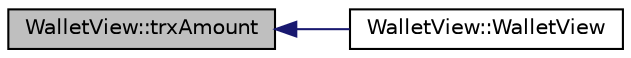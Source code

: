 digraph "WalletView::trxAmount"
{
  edge [fontname="Helvetica",fontsize="10",labelfontname="Helvetica",labelfontsize="10"];
  node [fontname="Helvetica",fontsize="10",shape=record];
  rankdir="LR";
  Node602 [label="WalletView::trxAmount",height=0.2,width=0.4,color="black", fillcolor="grey75", style="filled", fontcolor="black"];
  Node602 -> Node603 [dir="back",color="midnightblue",fontsize="10",style="solid",fontname="Helvetica"];
  Node603 [label="WalletView::WalletView",height=0.2,width=0.4,color="black", fillcolor="white", style="filled",URL="$class_wallet_view.html#a015da635646a47196bbcd819f7e01e7c"];
}
